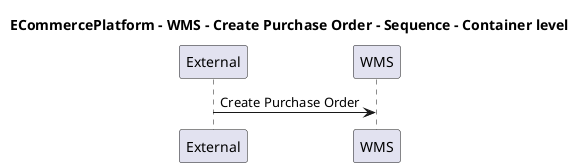 @startuml

title ECommercePlatform - WMS - Create Purchase Order - Sequence - Container level

participant "External" as C4InterFlow.SoftwareSystems.ExternalSystem
participant "WMS" as ECommercePlatform.SoftwareSystems.WMS

C4InterFlow.SoftwareSystems.ExternalSystem -> ECommercePlatform.SoftwareSystems.WMS : Create Purchase Order


@enduml

